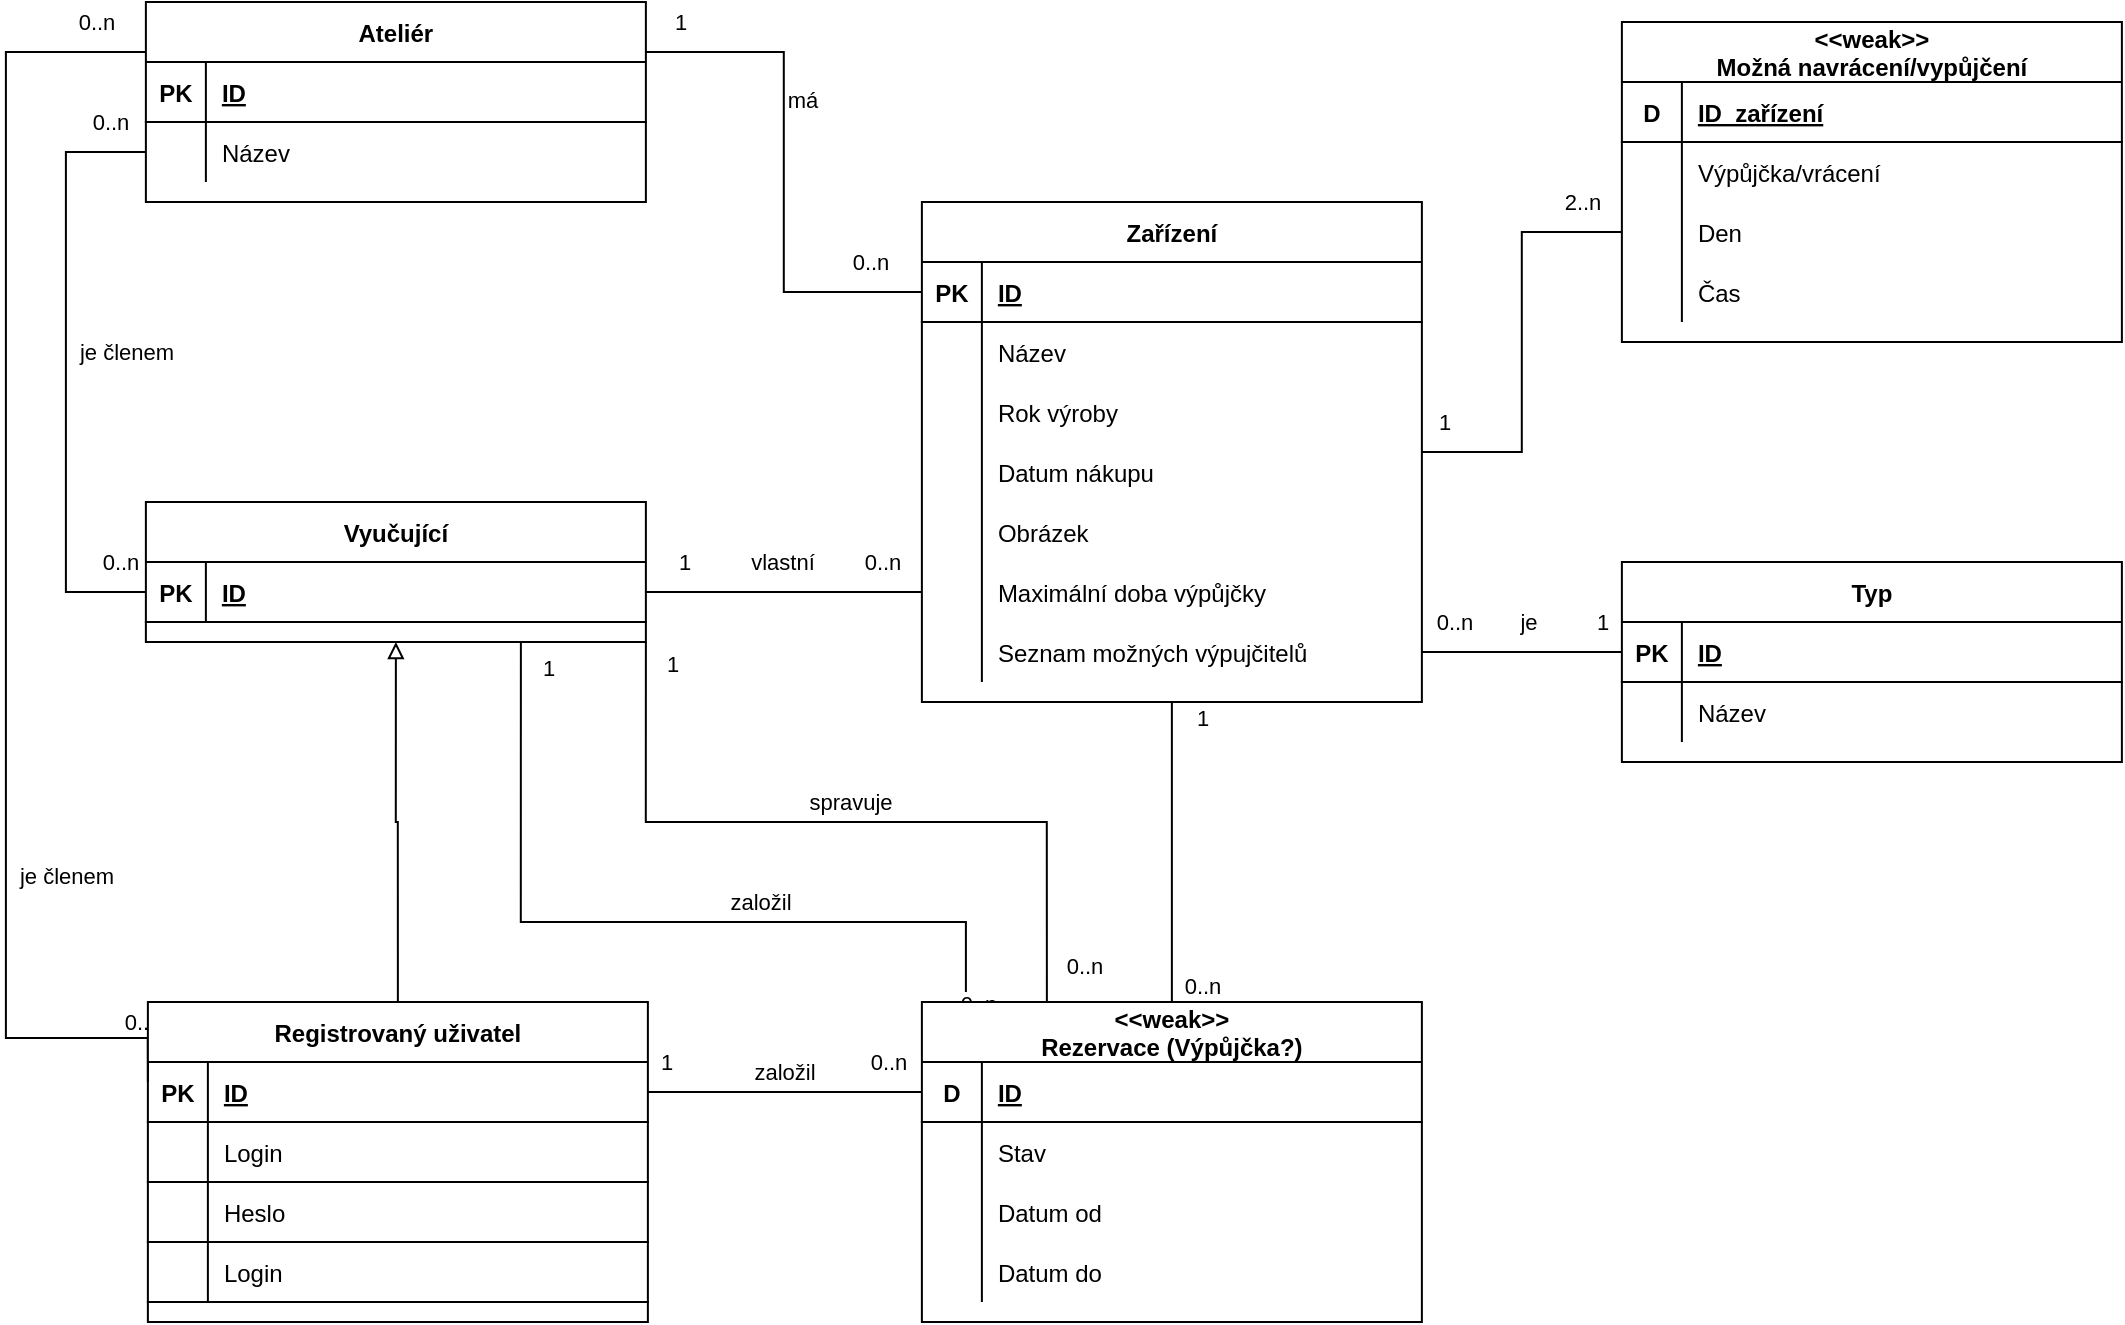 <mxfile version="20.7.4" type="device" pages="2"><diagram id="R2lEEEUBdFMjLlhIrx00" name="ER Diagram"><mxGraphModel dx="1969" dy="993" grid="1" gridSize="10" guides="1" tooltips="1" connect="1" arrows="1" fold="1" page="1" pageScale="1" pageWidth="1100" pageHeight="850" math="0" shadow="0" extFonts="Permanent Marker^https://fonts.googleapis.com/css?family=Permanent+Marker"><root><mxCell id="0"/><mxCell id="1" parent="0"/><mxCell id="R9z5pihI-R_wJn7ileky-112" style="edgeStyle=orthogonalEdgeStyle;rounded=0;orthogonalLoop=1;jettySize=auto;html=1;exitX=0.5;exitY=1;exitDx=0;exitDy=0;entryX=0.5;entryY=0;entryDx=0;entryDy=0;strokeWidth=1;endArrow=none;endFill=0;" parent="1" source="C-vyLk0tnHw3VtMMgP7b-2" target="R9z5pihI-R_wJn7ileky-101" edge="1"><mxGeometry relative="1" as="geometry"/></mxCell><mxCell id="R9z5pihI-R_wJn7ileky-117" value="0..n" style="edgeLabel;html=1;align=center;verticalAlign=middle;resizable=0;points=[];" parent="R9z5pihI-R_wJn7ileky-112" vertex="1" connectable="0"><mxGeometry x="0.84" y="1" relative="1" as="geometry"><mxPoint x="14" y="4" as="offset"/></mxGeometry></mxCell><mxCell id="R9z5pihI-R_wJn7ileky-118" value="1" style="edgeLabel;html=1;align=center;verticalAlign=middle;resizable=0;points=[];" parent="R9z5pihI-R_wJn7ileky-112" vertex="1" connectable="0"><mxGeometry x="-0.846" y="-2" relative="1" as="geometry"><mxPoint x="17" y="-4" as="offset"/></mxGeometry></mxCell><mxCell id="C-vyLk0tnHw3VtMMgP7b-2" value="Zařízení" style="shape=table;startSize=30;container=1;collapsible=1;childLayout=tableLayout;fixedRows=1;rowLines=0;fontStyle=1;align=center;resizeLast=1;" parent="1" vertex="1"><mxGeometry x="479.94" y="195" width="250" height="250" as="geometry"/></mxCell><mxCell id="C-vyLk0tnHw3VtMMgP7b-3" value="" style="shape=partialRectangle;collapsible=0;dropTarget=0;pointerEvents=0;fillColor=none;points=[[0,0.5],[1,0.5]];portConstraint=eastwest;top=0;left=0;right=0;bottom=1;" parent="C-vyLk0tnHw3VtMMgP7b-2" vertex="1"><mxGeometry y="30" width="250" height="30" as="geometry"/></mxCell><mxCell id="C-vyLk0tnHw3VtMMgP7b-4" value="PK" style="shape=partialRectangle;overflow=hidden;connectable=0;fillColor=none;top=0;left=0;bottom=0;right=0;fontStyle=1;" parent="C-vyLk0tnHw3VtMMgP7b-3" vertex="1"><mxGeometry width="30" height="30" as="geometry"><mxRectangle width="30" height="30" as="alternateBounds"/></mxGeometry></mxCell><mxCell id="C-vyLk0tnHw3VtMMgP7b-5" value="ID" style="shape=partialRectangle;overflow=hidden;connectable=0;fillColor=none;top=0;left=0;bottom=0;right=0;align=left;spacingLeft=6;fontStyle=5;" parent="C-vyLk0tnHw3VtMMgP7b-3" vertex="1"><mxGeometry x="30" width="220" height="30" as="geometry"><mxRectangle width="220" height="30" as="alternateBounds"/></mxGeometry></mxCell><mxCell id="C-vyLk0tnHw3VtMMgP7b-6" value="" style="shape=partialRectangle;collapsible=0;dropTarget=0;pointerEvents=0;fillColor=none;points=[[0,0.5],[1,0.5]];portConstraint=eastwest;top=0;left=0;right=0;bottom=0;" parent="C-vyLk0tnHw3VtMMgP7b-2" vertex="1"><mxGeometry y="60" width="250" height="30" as="geometry"/></mxCell><mxCell id="C-vyLk0tnHw3VtMMgP7b-7" value="" style="shape=partialRectangle;overflow=hidden;connectable=0;fillColor=none;top=0;left=0;bottom=0;right=0;" parent="C-vyLk0tnHw3VtMMgP7b-6" vertex="1"><mxGeometry width="30" height="30" as="geometry"><mxRectangle width="30" height="30" as="alternateBounds"/></mxGeometry></mxCell><mxCell id="C-vyLk0tnHw3VtMMgP7b-8" value="Název" style="shape=partialRectangle;overflow=hidden;connectable=0;fillColor=none;top=0;left=0;bottom=0;right=0;align=left;spacingLeft=6;" parent="C-vyLk0tnHw3VtMMgP7b-6" vertex="1"><mxGeometry x="30" width="220" height="30" as="geometry"><mxRectangle width="220" height="30" as="alternateBounds"/></mxGeometry></mxCell><mxCell id="R9z5pihI-R_wJn7ileky-7" value="" style="shape=partialRectangle;collapsible=0;dropTarget=0;pointerEvents=0;fillColor=none;points=[[0,0.5],[1,0.5]];portConstraint=eastwest;top=0;left=0;right=0;bottom=0;" parent="C-vyLk0tnHw3VtMMgP7b-2" vertex="1"><mxGeometry y="90" width="250" height="30" as="geometry"/></mxCell><mxCell id="R9z5pihI-R_wJn7ileky-8" value="" style="shape=partialRectangle;overflow=hidden;connectable=0;fillColor=none;top=0;left=0;bottom=0;right=0;" parent="R9z5pihI-R_wJn7ileky-7" vertex="1"><mxGeometry width="30" height="30" as="geometry"><mxRectangle width="30" height="30" as="alternateBounds"/></mxGeometry></mxCell><mxCell id="R9z5pihI-R_wJn7ileky-9" value="Rok výroby" style="shape=partialRectangle;overflow=hidden;connectable=0;fillColor=none;top=0;left=0;bottom=0;right=0;align=left;spacingLeft=6;" parent="R9z5pihI-R_wJn7ileky-7" vertex="1"><mxGeometry x="30" width="220" height="30" as="geometry"><mxRectangle width="220" height="30" as="alternateBounds"/></mxGeometry></mxCell><mxCell id="R9z5pihI-R_wJn7ileky-10" value="" style="shape=partialRectangle;collapsible=0;dropTarget=0;pointerEvents=0;fillColor=none;points=[[0,0.5],[1,0.5]];portConstraint=eastwest;top=0;left=0;right=0;bottom=0;" parent="C-vyLk0tnHw3VtMMgP7b-2" vertex="1"><mxGeometry y="120" width="250" height="30" as="geometry"/></mxCell><mxCell id="R9z5pihI-R_wJn7ileky-11" value="" style="shape=partialRectangle;overflow=hidden;connectable=0;fillColor=none;top=0;left=0;bottom=0;right=0;" parent="R9z5pihI-R_wJn7ileky-10" vertex="1"><mxGeometry width="30" height="30" as="geometry"><mxRectangle width="30" height="30" as="alternateBounds"/></mxGeometry></mxCell><mxCell id="R9z5pihI-R_wJn7ileky-12" value="Datum nákupu" style="shape=partialRectangle;overflow=hidden;connectable=0;fillColor=none;top=0;left=0;bottom=0;right=0;align=left;spacingLeft=6;" parent="R9z5pihI-R_wJn7ileky-10" vertex="1"><mxGeometry x="30" width="220" height="30" as="geometry"><mxRectangle width="220" height="30" as="alternateBounds"/></mxGeometry></mxCell><mxCell id="R9z5pihI-R_wJn7ileky-13" value="" style="shape=partialRectangle;collapsible=0;dropTarget=0;pointerEvents=0;fillColor=none;points=[[0,0.5],[1,0.5]];portConstraint=eastwest;top=0;left=0;right=0;bottom=0;" parent="C-vyLk0tnHw3VtMMgP7b-2" vertex="1"><mxGeometry y="150" width="250" height="30" as="geometry"/></mxCell><mxCell id="R9z5pihI-R_wJn7ileky-14" value="" style="shape=partialRectangle;overflow=hidden;connectable=0;fillColor=none;top=0;left=0;bottom=0;right=0;" parent="R9z5pihI-R_wJn7ileky-13" vertex="1"><mxGeometry width="30" height="30" as="geometry"><mxRectangle width="30" height="30" as="alternateBounds"/></mxGeometry></mxCell><mxCell id="R9z5pihI-R_wJn7ileky-15" value="Obrázek" style="shape=partialRectangle;overflow=hidden;connectable=0;fillColor=none;top=0;left=0;bottom=0;right=0;align=left;spacingLeft=6;" parent="R9z5pihI-R_wJn7ileky-13" vertex="1"><mxGeometry x="30" width="220" height="30" as="geometry"><mxRectangle width="220" height="30" as="alternateBounds"/></mxGeometry></mxCell><mxCell id="R9z5pihI-R_wJn7ileky-34" value="" style="shape=partialRectangle;collapsible=0;dropTarget=0;pointerEvents=0;fillColor=none;points=[[0,0.5],[1,0.5]];portConstraint=eastwest;top=0;left=0;right=0;bottom=0;" parent="C-vyLk0tnHw3VtMMgP7b-2" vertex="1"><mxGeometry y="180" width="250" height="30" as="geometry"/></mxCell><mxCell id="R9z5pihI-R_wJn7ileky-35" value="" style="shape=partialRectangle;overflow=hidden;connectable=0;fillColor=none;top=0;left=0;bottom=0;right=0;" parent="R9z5pihI-R_wJn7ileky-34" vertex="1"><mxGeometry width="30" height="30" as="geometry"><mxRectangle width="30" height="30" as="alternateBounds"/></mxGeometry></mxCell><mxCell id="R9z5pihI-R_wJn7ileky-36" value="Maximální doba výpůjčky" style="shape=partialRectangle;overflow=hidden;connectable=0;fillColor=none;top=0;left=0;bottom=0;right=0;align=left;spacingLeft=6;" parent="R9z5pihI-R_wJn7ileky-34" vertex="1"><mxGeometry x="30" width="220" height="30" as="geometry"><mxRectangle width="220" height="30" as="alternateBounds"/></mxGeometry></mxCell><mxCell id="HppUXb-gnlC_yxUklOdy-4" value="" style="shape=partialRectangle;collapsible=0;dropTarget=0;pointerEvents=0;fillColor=none;points=[[0,0.5],[1,0.5]];portConstraint=eastwest;top=0;left=0;right=0;bottom=0;" parent="C-vyLk0tnHw3VtMMgP7b-2" vertex="1"><mxGeometry y="210" width="250" height="30" as="geometry"/></mxCell><mxCell id="HppUXb-gnlC_yxUklOdy-5" value="" style="shape=partialRectangle;overflow=hidden;connectable=0;fillColor=none;top=0;left=0;bottom=0;right=0;" parent="HppUXb-gnlC_yxUklOdy-4" vertex="1"><mxGeometry width="30" height="30" as="geometry"><mxRectangle width="30" height="30" as="alternateBounds"/></mxGeometry></mxCell><mxCell id="HppUXb-gnlC_yxUklOdy-6" value="Seznam možných výpujčitelů" style="shape=partialRectangle;overflow=hidden;connectable=0;fillColor=none;top=0;left=0;bottom=0;right=0;align=left;spacingLeft=6;" parent="HppUXb-gnlC_yxUklOdy-4" vertex="1"><mxGeometry x="30" width="220" height="30" as="geometry"><mxRectangle width="220" height="30" as="alternateBounds"/></mxGeometry></mxCell><mxCell id="C-vyLk0tnHw3VtMMgP7b-13" value="Typ" style="shape=table;startSize=30;container=1;collapsible=1;childLayout=tableLayout;fixedRows=1;rowLines=0;fontStyle=1;align=center;resizeLast=1;" parent="1" vertex="1"><mxGeometry x="829.94" y="375" width="250" height="100" as="geometry"/></mxCell><mxCell id="C-vyLk0tnHw3VtMMgP7b-14" value="" style="shape=partialRectangle;collapsible=0;dropTarget=0;pointerEvents=0;fillColor=none;points=[[0,0.5],[1,0.5]];portConstraint=eastwest;top=0;left=0;right=0;bottom=1;" parent="C-vyLk0tnHw3VtMMgP7b-13" vertex="1"><mxGeometry y="30" width="250" height="30" as="geometry"/></mxCell><mxCell id="C-vyLk0tnHw3VtMMgP7b-15" value="PK" style="shape=partialRectangle;overflow=hidden;connectable=0;fillColor=none;top=0;left=0;bottom=0;right=0;fontStyle=1;" parent="C-vyLk0tnHw3VtMMgP7b-14" vertex="1"><mxGeometry width="30" height="30" as="geometry"><mxRectangle width="30" height="30" as="alternateBounds"/></mxGeometry></mxCell><mxCell id="C-vyLk0tnHw3VtMMgP7b-16" value="ID" style="shape=partialRectangle;overflow=hidden;connectable=0;fillColor=none;top=0;left=0;bottom=0;right=0;align=left;spacingLeft=6;fontStyle=5;" parent="C-vyLk0tnHw3VtMMgP7b-14" vertex="1"><mxGeometry x="30" width="220" height="30" as="geometry"><mxRectangle width="220" height="30" as="alternateBounds"/></mxGeometry></mxCell><mxCell id="C-vyLk0tnHw3VtMMgP7b-17" value="" style="shape=partialRectangle;collapsible=0;dropTarget=0;pointerEvents=0;fillColor=none;points=[[0,0.5],[1,0.5]];portConstraint=eastwest;top=0;left=0;right=0;bottom=0;" parent="C-vyLk0tnHw3VtMMgP7b-13" vertex="1"><mxGeometry y="60" width="250" height="30" as="geometry"/></mxCell><mxCell id="C-vyLk0tnHw3VtMMgP7b-18" value="" style="shape=partialRectangle;overflow=hidden;connectable=0;fillColor=none;top=0;left=0;bottom=0;right=0;" parent="C-vyLk0tnHw3VtMMgP7b-17" vertex="1"><mxGeometry width="30" height="30" as="geometry"><mxRectangle width="30" height="30" as="alternateBounds"/></mxGeometry></mxCell><mxCell id="C-vyLk0tnHw3VtMMgP7b-19" value="Název" style="shape=partialRectangle;overflow=hidden;connectable=0;fillColor=none;top=0;left=0;bottom=0;right=0;align=left;spacingLeft=6;" parent="C-vyLk0tnHw3VtMMgP7b-17" vertex="1"><mxGeometry x="30" width="220" height="30" as="geometry"><mxRectangle width="220" height="30" as="alternateBounds"/></mxGeometry></mxCell><mxCell id="R9z5pihI-R_wJn7ileky-62" style="edgeStyle=orthogonalEdgeStyle;rounded=0;orthogonalLoop=1;jettySize=auto;html=1;exitX=1;exitY=0.25;exitDx=0;exitDy=0;entryX=0;entryY=0.5;entryDx=0;entryDy=0;endArrow=none;endFill=0;" parent="1" source="C-vyLk0tnHw3VtMMgP7b-23" target="C-vyLk0tnHw3VtMMgP7b-3" edge="1"><mxGeometry relative="1" as="geometry"/></mxCell><mxCell id="R9z5pihI-R_wJn7ileky-63" value="má" style="edgeLabel;html=1;align=center;verticalAlign=middle;resizable=0;points=[];" parent="R9z5pihI-R_wJn7ileky-62" vertex="1" connectable="0"><mxGeometry x="-0.172" y="1" relative="1" as="geometry"><mxPoint x="8" y="-14" as="offset"/></mxGeometry></mxCell><mxCell id="R9z5pihI-R_wJn7ileky-64" value="1" style="edgeLabel;html=1;align=center;verticalAlign=middle;resizable=0;points=[];" parent="R9z5pihI-R_wJn7ileky-62" vertex="1" connectable="0"><mxGeometry x="-0.867" y="-1" relative="1" as="geometry"><mxPoint y="-16" as="offset"/></mxGeometry></mxCell><mxCell id="R9z5pihI-R_wJn7ileky-65" value="0..n" style="edgeLabel;html=1;align=center;verticalAlign=middle;resizable=0;points=[];" parent="R9z5pihI-R_wJn7ileky-62" vertex="1" connectable="0"><mxGeometry x="0.856" relative="1" as="geometry"><mxPoint x="-8" y="-15" as="offset"/></mxGeometry></mxCell><mxCell id="C-vyLk0tnHw3VtMMgP7b-23" value="Ateliér" style="shape=table;startSize=30;container=1;collapsible=1;childLayout=tableLayout;fixedRows=1;rowLines=0;fontStyle=1;align=center;resizeLast=1;" parent="1" vertex="1"><mxGeometry x="91.94" y="95" width="250" height="100" as="geometry"/></mxCell><mxCell id="C-vyLk0tnHw3VtMMgP7b-24" value="" style="shape=partialRectangle;collapsible=0;dropTarget=0;pointerEvents=0;fillColor=none;points=[[0,0.5],[1,0.5]];portConstraint=eastwest;top=0;left=0;right=0;bottom=1;" parent="C-vyLk0tnHw3VtMMgP7b-23" vertex="1"><mxGeometry y="30" width="250" height="30" as="geometry"/></mxCell><mxCell id="C-vyLk0tnHw3VtMMgP7b-25" value="PK" style="shape=partialRectangle;overflow=hidden;connectable=0;fillColor=none;top=0;left=0;bottom=0;right=0;fontStyle=1;" parent="C-vyLk0tnHw3VtMMgP7b-24" vertex="1"><mxGeometry width="30" height="30" as="geometry"><mxRectangle width="30" height="30" as="alternateBounds"/></mxGeometry></mxCell><mxCell id="C-vyLk0tnHw3VtMMgP7b-26" value="ID" style="shape=partialRectangle;overflow=hidden;connectable=0;fillColor=none;top=0;left=0;bottom=0;right=0;align=left;spacingLeft=6;fontStyle=5;" parent="C-vyLk0tnHw3VtMMgP7b-24" vertex="1"><mxGeometry x="30" width="220" height="30" as="geometry"><mxRectangle width="220" height="30" as="alternateBounds"/></mxGeometry></mxCell><mxCell id="C-vyLk0tnHw3VtMMgP7b-27" value="" style="shape=partialRectangle;collapsible=0;dropTarget=0;pointerEvents=0;fillColor=none;points=[[0,0.5],[1,0.5]];portConstraint=eastwest;top=0;left=0;right=0;bottom=0;" parent="C-vyLk0tnHw3VtMMgP7b-23" vertex="1"><mxGeometry y="60" width="250" height="30" as="geometry"/></mxCell><mxCell id="C-vyLk0tnHw3VtMMgP7b-28" value="" style="shape=partialRectangle;overflow=hidden;connectable=0;fillColor=none;top=0;left=0;bottom=0;right=0;" parent="C-vyLk0tnHw3VtMMgP7b-27" vertex="1"><mxGeometry width="30" height="30" as="geometry"><mxRectangle width="30" height="30" as="alternateBounds"/></mxGeometry></mxCell><mxCell id="C-vyLk0tnHw3VtMMgP7b-29" value="Název" style="shape=partialRectangle;overflow=hidden;connectable=0;fillColor=none;top=0;left=0;bottom=0;right=0;align=left;spacingLeft=6;" parent="C-vyLk0tnHw3VtMMgP7b-27" vertex="1"><mxGeometry x="30" width="220" height="30" as="geometry"><mxRectangle width="220" height="30" as="alternateBounds"/></mxGeometry></mxCell><mxCell id="R9z5pihI-R_wJn7ileky-119" style="edgeStyle=orthogonalEdgeStyle;rounded=0;orthogonalLoop=1;jettySize=auto;html=1;exitX=0;exitY=0.25;exitDx=0;exitDy=0;entryX=0;entryY=0.25;entryDx=0;entryDy=0;strokeWidth=1;endArrow=none;endFill=0;" parent="1" source="R9z5pihI-R_wJn7ileky-54" target="C-vyLk0tnHw3VtMMgP7b-23" edge="1"><mxGeometry relative="1" as="geometry"><Array as="points"><mxPoint x="21.94" y="613"/><mxPoint x="21.94" y="120"/></Array></mxGeometry></mxCell><mxCell id="R9z5pihI-R_wJn7ileky-128" value="&lt;div style=&quot;text-align: start;&quot;&gt;&lt;font face=&quot;monospace&quot; color=&quot;rgba(0, 0, 0, 0)&quot;&gt;&lt;span style=&quot;font-size: 0px; background-color: rgb(251, 251, 251);&quot;&gt;je&amp;nbsp;&lt;/span&gt;&lt;/font&gt;&lt;/div&gt;" style="edgeLabel;html=1;align=center;verticalAlign=middle;resizable=0;points=[];" parent="R9z5pihI-R_wJn7ileky-119" vertex="1" connectable="0"><mxGeometry x="-0.454" y="2" relative="1" as="geometry"><mxPoint as="offset"/></mxGeometry></mxCell><mxCell id="R9z5pihI-R_wJn7ileky-129" value="je členem" style="edgeLabel;html=1;align=center;verticalAlign=middle;resizable=0;points=[];" parent="R9z5pihI-R_wJn7ileky-119" vertex="1" connectable="0"><mxGeometry x="-0.469" y="-1" relative="1" as="geometry"><mxPoint x="29" as="offset"/></mxGeometry></mxCell><mxCell id="R9z5pihI-R_wJn7ileky-130" value="0..n" style="edgeLabel;html=1;align=center;verticalAlign=middle;resizable=0;points=[];" parent="R9z5pihI-R_wJn7ileky-119" vertex="1" connectable="0"><mxGeometry x="0.915" y="1" relative="1" as="geometry"><mxPoint x="3" y="-14" as="offset"/></mxGeometry></mxCell><mxCell id="R9z5pihI-R_wJn7ileky-132" value="0..n" style="edgeLabel;html=1;align=center;verticalAlign=middle;resizable=0;points=[];" parent="R9z5pihI-R_wJn7ileky-119" vertex="1" connectable="0"><mxGeometry x="-0.953" y="-2" relative="1" as="geometry"><mxPoint x="-5" y="-15" as="offset"/></mxGeometry></mxCell><mxCell id="R9z5pihI-R_wJn7ileky-54" value="Registrovaný uživatel" style="shape=table;startSize=30;container=1;collapsible=1;childLayout=tableLayout;fixedRows=1;rowLines=0;fontStyle=1;align=center;resizeLast=1;" parent="1" vertex="1"><mxGeometry x="92.94" y="595" width="250" height="160" as="geometry"/></mxCell><mxCell id="R9z5pihI-R_wJn7ileky-55" value="" style="shape=partialRectangle;collapsible=0;dropTarget=0;pointerEvents=0;fillColor=none;points=[[0,0.5],[1,0.5]];portConstraint=eastwest;top=0;left=0;right=0;bottom=1;" parent="R9z5pihI-R_wJn7ileky-54" vertex="1"><mxGeometry y="30" width="250" height="30" as="geometry"/></mxCell><mxCell id="R9z5pihI-R_wJn7ileky-56" value="PK" style="shape=partialRectangle;overflow=hidden;connectable=0;fillColor=none;top=0;left=0;bottom=0;right=0;fontStyle=1;" parent="R9z5pihI-R_wJn7ileky-55" vertex="1"><mxGeometry width="30" height="30" as="geometry"><mxRectangle width="30" height="30" as="alternateBounds"/></mxGeometry></mxCell><mxCell id="R9z5pihI-R_wJn7ileky-57" value="ID" style="shape=partialRectangle;overflow=hidden;connectable=0;fillColor=none;top=0;left=0;bottom=0;right=0;align=left;spacingLeft=6;fontStyle=5;" parent="R9z5pihI-R_wJn7ileky-55" vertex="1"><mxGeometry x="30" width="220" height="30" as="geometry"><mxRectangle width="220" height="30" as="alternateBounds"/></mxGeometry></mxCell><mxCell id="HppUXb-gnlC_yxUklOdy-24" value="" style="shape=partialRectangle;collapsible=0;dropTarget=0;pointerEvents=0;fillColor=none;points=[[0,0.5],[1,0.5]];portConstraint=eastwest;top=0;left=0;right=0;bottom=1;" parent="R9z5pihI-R_wJn7ileky-54" vertex="1"><mxGeometry y="60" width="250" height="30" as="geometry"/></mxCell><mxCell id="HppUXb-gnlC_yxUklOdy-25" value="" style="shape=partialRectangle;overflow=hidden;connectable=0;fillColor=none;top=0;left=0;bottom=0;right=0;fontStyle=1;" parent="HppUXb-gnlC_yxUklOdy-24" vertex="1"><mxGeometry width="30" height="30" as="geometry"><mxRectangle width="30" height="30" as="alternateBounds"/></mxGeometry></mxCell><mxCell id="HppUXb-gnlC_yxUklOdy-26" value="Login" style="shape=partialRectangle;overflow=hidden;connectable=0;fillColor=none;top=0;left=0;bottom=0;right=0;align=left;spacingLeft=6;fontStyle=0;" parent="HppUXb-gnlC_yxUklOdy-24" vertex="1"><mxGeometry x="30" width="220" height="30" as="geometry"><mxRectangle width="220" height="30" as="alternateBounds"/></mxGeometry></mxCell><mxCell id="HppUXb-gnlC_yxUklOdy-27" value="" style="shape=partialRectangle;collapsible=0;dropTarget=0;pointerEvents=0;fillColor=none;points=[[0,0.5],[1,0.5]];portConstraint=eastwest;top=0;left=0;right=0;bottom=1;" parent="R9z5pihI-R_wJn7ileky-54" vertex="1"><mxGeometry y="90" width="250" height="30" as="geometry"/></mxCell><mxCell id="HppUXb-gnlC_yxUklOdy-28" value="" style="shape=partialRectangle;overflow=hidden;connectable=0;fillColor=none;top=0;left=0;bottom=0;right=0;fontStyle=1;" parent="HppUXb-gnlC_yxUklOdy-27" vertex="1"><mxGeometry width="30" height="30" as="geometry"><mxRectangle width="30" height="30" as="alternateBounds"/></mxGeometry></mxCell><mxCell id="HppUXb-gnlC_yxUklOdy-29" value="Heslo" style="shape=partialRectangle;overflow=hidden;connectable=0;fillColor=none;top=0;left=0;bottom=0;right=0;align=left;spacingLeft=6;fontStyle=0;" parent="HppUXb-gnlC_yxUklOdy-27" vertex="1"><mxGeometry x="30" width="220" height="30" as="geometry"><mxRectangle width="220" height="30" as="alternateBounds"/></mxGeometry></mxCell><mxCell id="HppUXb-gnlC_yxUklOdy-30" value="" style="shape=partialRectangle;collapsible=0;dropTarget=0;pointerEvents=0;fillColor=none;points=[[0,0.5],[1,0.5]];portConstraint=eastwest;top=0;left=0;right=0;bottom=1;" parent="R9z5pihI-R_wJn7ileky-54" vertex="1"><mxGeometry y="120" width="250" height="30" as="geometry"/></mxCell><mxCell id="HppUXb-gnlC_yxUklOdy-31" value="" style="shape=partialRectangle;overflow=hidden;connectable=0;fillColor=none;top=0;left=0;bottom=0;right=0;fontStyle=1;" parent="HppUXb-gnlC_yxUklOdy-30" vertex="1"><mxGeometry width="30" height="30" as="geometry"><mxRectangle width="30" height="30" as="alternateBounds"/></mxGeometry></mxCell><mxCell id="HppUXb-gnlC_yxUklOdy-32" value="Login" style="shape=partialRectangle;overflow=hidden;connectable=0;fillColor=none;top=0;left=0;bottom=0;right=0;align=left;spacingLeft=6;fontStyle=0;" parent="HppUXb-gnlC_yxUklOdy-30" vertex="1"><mxGeometry x="30" width="220" height="30" as="geometry"><mxRectangle width="220" height="30" as="alternateBounds"/></mxGeometry></mxCell><mxCell id="R9z5pihI-R_wJn7ileky-66" style="edgeStyle=orthogonalEdgeStyle;rounded=0;orthogonalLoop=1;jettySize=auto;html=1;entryX=0;entryY=0.5;entryDx=0;entryDy=0;endArrow=none;endFill=0;exitX=1;exitY=0.5;exitDx=0;exitDy=0;" parent="1" source="HppUXb-gnlC_yxUklOdy-4" target="C-vyLk0tnHw3VtMMgP7b-14" edge="1"><mxGeometry relative="1" as="geometry"/></mxCell><mxCell id="R9z5pihI-R_wJn7ileky-67" value="je" style="edgeLabel;html=1;align=center;verticalAlign=middle;resizable=0;points=[];" parent="R9z5pihI-R_wJn7ileky-66" vertex="1" connectable="0"><mxGeometry x="0.267" y="1" relative="1" as="geometry"><mxPoint x="-11" y="-14" as="offset"/></mxGeometry></mxCell><mxCell id="R9z5pihI-R_wJn7ileky-68" value="0..n" style="edgeLabel;html=1;align=center;verticalAlign=middle;resizable=0;points=[];" parent="R9z5pihI-R_wJn7ileky-66" vertex="1" connectable="0"><mxGeometry x="-0.88" y="1" relative="1" as="geometry"><mxPoint x="10" y="-14" as="offset"/></mxGeometry></mxCell><mxCell id="R9z5pihI-R_wJn7ileky-69" value="1" style="edgeLabel;html=1;align=center;verticalAlign=middle;resizable=0;points=[];" parent="R9z5pihI-R_wJn7ileky-66" vertex="1" connectable="0"><mxGeometry x="0.672" y="1" relative="1" as="geometry"><mxPoint x="6" y="-14" as="offset"/></mxGeometry></mxCell><mxCell id="R9z5pihI-R_wJn7ileky-113" style="edgeStyle=orthogonalEdgeStyle;rounded=0;orthogonalLoop=1;jettySize=auto;html=1;exitX=1;exitY=1;exitDx=0;exitDy=0;entryX=0.25;entryY=0;entryDx=0;entryDy=0;strokeWidth=1;endArrow=none;endFill=0;" parent="1" source="R9z5pihI-R_wJn7ileky-71" target="R9z5pihI-R_wJn7ileky-101" edge="1"><mxGeometry relative="1" as="geometry"/></mxCell><mxCell id="R9z5pihI-R_wJn7ileky-114" value="spravuje" style="edgeLabel;html=1;align=center;verticalAlign=middle;resizable=0;points=[];" parent="R9z5pihI-R_wJn7ileky-113" vertex="1" connectable="0"><mxGeometry x="-0.04" y="-1" relative="1" as="geometry"><mxPoint x="9" y="-11" as="offset"/></mxGeometry></mxCell><mxCell id="R9z5pihI-R_wJn7ileky-115" value="1" style="edgeLabel;html=1;align=center;verticalAlign=middle;resizable=0;points=[];" parent="R9z5pihI-R_wJn7ileky-113" vertex="1" connectable="0"><mxGeometry x="-0.943" y="1" relative="1" as="geometry"><mxPoint x="12" as="offset"/></mxGeometry></mxCell><mxCell id="R9z5pihI-R_wJn7ileky-116" value="0..n" style="edgeLabel;html=1;align=center;verticalAlign=middle;resizable=0;points=[];" parent="R9z5pihI-R_wJn7ileky-113" vertex="1" connectable="0"><mxGeometry x="0.962" relative="1" as="geometry"><mxPoint x="18" y="-11" as="offset"/></mxGeometry></mxCell><mxCell id="R9z5pihI-R_wJn7ileky-124" style="edgeStyle=orthogonalEdgeStyle;rounded=0;orthogonalLoop=1;jettySize=auto;html=1;exitX=0.75;exitY=1;exitDx=0;exitDy=0;entryX=0;entryY=0;entryDx=0;entryDy=0;strokeWidth=1;endArrow=none;endFill=0;" parent="1" source="R9z5pihI-R_wJn7ileky-71" target="R9z5pihI-R_wJn7ileky-101" edge="1"><mxGeometry relative="1" as="geometry"><Array as="points"><mxPoint x="279.94" y="555"/><mxPoint x="501.94" y="555"/></Array></mxGeometry></mxCell><mxCell id="R9z5pihI-R_wJn7ileky-125" value="založil" style="edgeLabel;html=1;align=center;verticalAlign=middle;resizable=0;points=[];" parent="R9z5pihI-R_wJn7ileky-124" vertex="1" connectable="0"><mxGeometry x="0.221" y="1" relative="1" as="geometry"><mxPoint y="-9" as="offset"/></mxGeometry></mxCell><mxCell id="R9z5pihI-R_wJn7ileky-126" value="0..n" style="edgeLabel;html=1;align=center;verticalAlign=middle;resizable=0;points=[];" parent="R9z5pihI-R_wJn7ileky-124" vertex="1" connectable="0"><mxGeometry x="0.954" y="2" relative="1" as="geometry"><mxPoint x="18" y="-1" as="offset"/></mxGeometry></mxCell><mxCell id="R9z5pihI-R_wJn7ileky-127" value="1" style="edgeLabel;html=1;align=center;verticalAlign=middle;resizable=0;points=[];" parent="R9z5pihI-R_wJn7ileky-124" vertex="1" connectable="0"><mxGeometry x="-0.94" y="-1" relative="1" as="geometry"><mxPoint x="14" as="offset"/></mxGeometry></mxCell><mxCell id="R9z5pihI-R_wJn7ileky-71" value="Vyučující" style="shape=table;startSize=30;container=1;collapsible=1;childLayout=tableLayout;fixedRows=1;rowLines=0;fontStyle=1;align=center;resizeLast=1;" parent="1" vertex="1"><mxGeometry x="91.94" y="345" width="250" height="70" as="geometry"/></mxCell><mxCell id="R9z5pihI-R_wJn7ileky-72" value="" style="shape=partialRectangle;collapsible=0;dropTarget=0;pointerEvents=0;fillColor=none;points=[[0,0.5],[1,0.5]];portConstraint=eastwest;top=0;left=0;right=0;bottom=1;" parent="R9z5pihI-R_wJn7ileky-71" vertex="1"><mxGeometry y="30" width="250" height="30" as="geometry"/></mxCell><mxCell id="R9z5pihI-R_wJn7ileky-73" value="PK" style="shape=partialRectangle;overflow=hidden;connectable=0;fillColor=none;top=0;left=0;bottom=0;right=0;fontStyle=1;" parent="R9z5pihI-R_wJn7ileky-72" vertex="1"><mxGeometry width="30" height="30" as="geometry"><mxRectangle width="30" height="30" as="alternateBounds"/></mxGeometry></mxCell><mxCell id="R9z5pihI-R_wJn7ileky-74" value="ID" style="shape=partialRectangle;overflow=hidden;connectable=0;fillColor=none;top=0;left=0;bottom=0;right=0;align=left;spacingLeft=6;fontStyle=5;" parent="R9z5pihI-R_wJn7ileky-72" vertex="1"><mxGeometry x="30" width="220" height="30" as="geometry"><mxRectangle width="220" height="30" as="alternateBounds"/></mxGeometry></mxCell><mxCell id="R9z5pihI-R_wJn7ileky-85" style="edgeStyle=orthogonalEdgeStyle;rounded=0;orthogonalLoop=1;jettySize=auto;html=1;endArrow=block;endFill=0;strokeWidth=1;entryX=0.5;entryY=1;entryDx=0;entryDy=0;exitX=0.5;exitY=0;exitDx=0;exitDy=0;" parent="1" source="R9z5pihI-R_wJn7ileky-54" target="R9z5pihI-R_wJn7ileky-71" edge="1"><mxGeometry x="-1" y="115" relative="1" as="geometry"><mxPoint x="226.94" y="655" as="sourcePoint"/><mxPoint x="226.94" y="605" as="targetPoint"/><mxPoint x="105" y="115" as="offset"/></mxGeometry></mxCell><mxCell id="R9z5pihI-R_wJn7ileky-86" style="edgeStyle=orthogonalEdgeStyle;rounded=0;orthogonalLoop=1;jettySize=auto;html=1;exitX=1;exitY=0.5;exitDx=0;exitDy=0;entryX=0;entryY=0.5;entryDx=0;entryDy=0;strokeWidth=1;endArrow=none;endFill=0;" parent="1" source="R9z5pihI-R_wJn7ileky-72" target="R9z5pihI-R_wJn7ileky-34" edge="1"><mxGeometry relative="1" as="geometry"/></mxCell><mxCell id="R9z5pihI-R_wJn7ileky-87" value="vlastní" style="edgeLabel;html=1;align=center;verticalAlign=middle;resizable=0;points=[];" parent="R9z5pihI-R_wJn7ileky-86" vertex="1" connectable="0"><mxGeometry x="0.131" relative="1" as="geometry"><mxPoint x="-10" y="-15" as="offset"/></mxGeometry></mxCell><mxCell id="R9z5pihI-R_wJn7ileky-88" value="0..n" style="edgeLabel;html=1;align=center;verticalAlign=middle;resizable=0;points=[];" parent="R9z5pihI-R_wJn7ileky-86" vertex="1" connectable="0"><mxGeometry x="0.835" relative="1" as="geometry"><mxPoint x="-9" y="-15" as="offset"/></mxGeometry></mxCell><mxCell id="R9z5pihI-R_wJn7ileky-89" value="1" style="edgeLabel;html=1;align=center;verticalAlign=middle;resizable=0;points=[];" parent="R9z5pihI-R_wJn7ileky-86" vertex="1" connectable="0"><mxGeometry x="-0.883" y="2" relative="1" as="geometry"><mxPoint x="11" y="-13" as="offset"/></mxGeometry></mxCell><mxCell id="R9z5pihI-R_wJn7ileky-101" value="&lt;&lt;weak&gt;&gt;&#10;Rezervace (Výpůjčka?)" style="shape=table;startSize=30;container=1;collapsible=1;childLayout=tableLayout;fixedRows=1;rowLines=0;fontStyle=1;align=center;resizeLast=1;" parent="1" vertex="1"><mxGeometry x="479.94" y="595" width="250" height="160" as="geometry"/></mxCell><mxCell id="R9z5pihI-R_wJn7ileky-102" value="" style="shape=partialRectangle;collapsible=0;dropTarget=0;pointerEvents=0;fillColor=none;points=[[0,0.5],[1,0.5]];portConstraint=eastwest;top=0;left=0;right=0;bottom=1;" parent="R9z5pihI-R_wJn7ileky-101" vertex="1"><mxGeometry y="30" width="250" height="30" as="geometry"/></mxCell><mxCell id="R9z5pihI-R_wJn7ileky-103" value="D" style="shape=partialRectangle;overflow=hidden;connectable=0;fillColor=none;top=0;left=0;bottom=0;right=0;fontStyle=1;" parent="R9z5pihI-R_wJn7ileky-102" vertex="1"><mxGeometry width="30" height="30" as="geometry"><mxRectangle width="30" height="30" as="alternateBounds"/></mxGeometry></mxCell><mxCell id="R9z5pihI-R_wJn7ileky-104" value="ID" style="shape=partialRectangle;overflow=hidden;connectable=0;fillColor=none;top=0;left=0;bottom=0;right=0;align=left;spacingLeft=6;fontStyle=5;" parent="R9z5pihI-R_wJn7ileky-102" vertex="1"><mxGeometry x="30" width="220" height="30" as="geometry"><mxRectangle width="220" height="30" as="alternateBounds"/></mxGeometry></mxCell><mxCell id="R9z5pihI-R_wJn7ileky-105" value="" style="shape=partialRectangle;collapsible=0;dropTarget=0;pointerEvents=0;fillColor=none;points=[[0,0.5],[1,0.5]];portConstraint=eastwest;top=0;left=0;right=0;bottom=0;" parent="R9z5pihI-R_wJn7ileky-101" vertex="1"><mxGeometry y="60" width="250" height="30" as="geometry"/></mxCell><mxCell id="R9z5pihI-R_wJn7ileky-106" value="" style="shape=partialRectangle;overflow=hidden;connectable=0;fillColor=none;top=0;left=0;bottom=0;right=0;" parent="R9z5pihI-R_wJn7ileky-105" vertex="1"><mxGeometry width="30" height="30" as="geometry"><mxRectangle width="30" height="30" as="alternateBounds"/></mxGeometry></mxCell><mxCell id="R9z5pihI-R_wJn7ileky-107" value="Stav" style="shape=partialRectangle;overflow=hidden;connectable=0;fillColor=none;top=0;left=0;bottom=0;right=0;align=left;spacingLeft=6;" parent="R9z5pihI-R_wJn7ileky-105" vertex="1"><mxGeometry x="30" width="220" height="30" as="geometry"><mxRectangle width="220" height="30" as="alternateBounds"/></mxGeometry></mxCell><mxCell id="R9z5pihI-R_wJn7ileky-133" value="" style="shape=partialRectangle;collapsible=0;dropTarget=0;pointerEvents=0;fillColor=none;points=[[0,0.5],[1,0.5]];portConstraint=eastwest;top=0;left=0;right=0;bottom=0;" parent="R9z5pihI-R_wJn7ileky-101" vertex="1"><mxGeometry y="90" width="250" height="30" as="geometry"/></mxCell><mxCell id="R9z5pihI-R_wJn7ileky-134" value="" style="shape=partialRectangle;overflow=hidden;connectable=0;fillColor=none;top=0;left=0;bottom=0;right=0;" parent="R9z5pihI-R_wJn7ileky-133" vertex="1"><mxGeometry width="30" height="30" as="geometry"><mxRectangle width="30" height="30" as="alternateBounds"/></mxGeometry></mxCell><mxCell id="R9z5pihI-R_wJn7ileky-135" value="Datum od" style="shape=partialRectangle;overflow=hidden;connectable=0;fillColor=none;top=0;left=0;bottom=0;right=0;align=left;spacingLeft=6;" parent="R9z5pihI-R_wJn7ileky-133" vertex="1"><mxGeometry x="30" width="220" height="30" as="geometry"><mxRectangle width="220" height="30" as="alternateBounds"/></mxGeometry></mxCell><mxCell id="R9z5pihI-R_wJn7ileky-136" value="" style="shape=partialRectangle;collapsible=0;dropTarget=0;pointerEvents=0;fillColor=none;points=[[0,0.5],[1,0.5]];portConstraint=eastwest;top=0;left=0;right=0;bottom=0;" parent="R9z5pihI-R_wJn7ileky-101" vertex="1"><mxGeometry y="120" width="250" height="30" as="geometry"/></mxCell><mxCell id="R9z5pihI-R_wJn7ileky-137" value="" style="shape=partialRectangle;overflow=hidden;connectable=0;fillColor=none;top=0;left=0;bottom=0;right=0;" parent="R9z5pihI-R_wJn7ileky-136" vertex="1"><mxGeometry width="30" height="30" as="geometry"><mxRectangle width="30" height="30" as="alternateBounds"/></mxGeometry></mxCell><mxCell id="R9z5pihI-R_wJn7ileky-138" value="Datum do" style="shape=partialRectangle;overflow=hidden;connectable=0;fillColor=none;top=0;left=0;bottom=0;right=0;align=left;spacingLeft=6;" parent="R9z5pihI-R_wJn7ileky-136" vertex="1"><mxGeometry x="30" width="220" height="30" as="geometry"><mxRectangle width="220" height="30" as="alternateBounds"/></mxGeometry></mxCell><mxCell id="R9z5pihI-R_wJn7ileky-108" style="edgeStyle=orthogonalEdgeStyle;rounded=0;orthogonalLoop=1;jettySize=auto;html=1;exitX=1;exitY=0.5;exitDx=0;exitDy=0;entryX=0;entryY=0.5;entryDx=0;entryDy=0;strokeWidth=1;endArrow=none;endFill=0;" parent="1" source="R9z5pihI-R_wJn7ileky-55" target="R9z5pihI-R_wJn7ileky-102" edge="1"><mxGeometry relative="1" as="geometry"/></mxCell><mxCell id="R9z5pihI-R_wJn7ileky-109" value="založil" style="edgeLabel;html=1;align=center;verticalAlign=middle;resizable=0;points=[];" parent="R9z5pihI-R_wJn7ileky-108" vertex="1" connectable="0"><mxGeometry x="0.045" y="-1" relative="1" as="geometry"><mxPoint x="-4" y="-11" as="offset"/></mxGeometry></mxCell><mxCell id="R9z5pihI-R_wJn7ileky-110" value="1" style="edgeLabel;html=1;align=center;verticalAlign=middle;resizable=0;points=[];" parent="R9z5pihI-R_wJn7ileky-108" vertex="1" connectable="0"><mxGeometry x="-0.931" y="2" relative="1" as="geometry"><mxPoint x="4" y="-13" as="offset"/></mxGeometry></mxCell><mxCell id="R9z5pihI-R_wJn7ileky-111" value="0..n" style="edgeLabel;html=1;align=center;verticalAlign=middle;resizable=0;points=[];" parent="R9z5pihI-R_wJn7ileky-108" vertex="1" connectable="0"><mxGeometry x="0.865" relative="1" as="geometry"><mxPoint x="-8" y="-15" as="offset"/></mxGeometry></mxCell><mxCell id="R9z5pihI-R_wJn7ileky-120" style="edgeStyle=orthogonalEdgeStyle;rounded=0;orthogonalLoop=1;jettySize=auto;html=1;exitX=0;exitY=0.5;exitDx=0;exitDy=0;entryX=0;entryY=0.5;entryDx=0;entryDy=0;strokeWidth=1;endArrow=none;endFill=0;" parent="1" source="R9z5pihI-R_wJn7ileky-72" target="C-vyLk0tnHw3VtMMgP7b-27" edge="1"><mxGeometry relative="1" as="geometry"><Array as="points"><mxPoint x="51.94" y="390"/><mxPoint x="51.94" y="170"/></Array></mxGeometry></mxCell><mxCell id="R9z5pihI-R_wJn7ileky-121" value="je členem" style="edgeLabel;html=1;align=center;verticalAlign=middle;resizable=0;points=[];" parent="R9z5pihI-R_wJn7ileky-120" vertex="1" connectable="0"><mxGeometry x="-0.155" y="-1" relative="1" as="geometry"><mxPoint x="29" y="-34" as="offset"/></mxGeometry></mxCell><mxCell id="R9z5pihI-R_wJn7ileky-122" value="0..n" style="edgeLabel;html=1;align=center;verticalAlign=middle;resizable=0;points=[];" parent="R9z5pihI-R_wJn7ileky-120" vertex="1" connectable="0"><mxGeometry x="0.88" y="1" relative="1" as="geometry"><mxPoint y="-14" as="offset"/></mxGeometry></mxCell><mxCell id="R9z5pihI-R_wJn7ileky-131" value="0..n" style="edgeLabel;html=1;align=center;verticalAlign=middle;resizable=0;points=[];" parent="R9z5pihI-R_wJn7ileky-120" vertex="1" connectable="0"><mxGeometry x="-0.867" y="-1" relative="1" as="geometry"><mxPoint x="7" y="-14" as="offset"/></mxGeometry></mxCell><mxCell id="HppUXb-gnlC_yxUklOdy-7" value="&lt;&lt;weak&gt;&gt;&#10;Možná navrácení/vypůjčení" style="shape=table;startSize=30;container=1;collapsible=1;childLayout=tableLayout;fixedRows=1;rowLines=0;fontStyle=1;align=center;resizeLast=1;" parent="1" vertex="1"><mxGeometry x="829.94" y="105" width="250" height="160.0" as="geometry"/></mxCell><mxCell id="HppUXb-gnlC_yxUklOdy-8" value="" style="shape=partialRectangle;collapsible=0;dropTarget=0;pointerEvents=0;fillColor=none;points=[[0,0.5],[1,0.5]];portConstraint=eastwest;top=0;left=0;right=0;bottom=1;" parent="HppUXb-gnlC_yxUklOdy-7" vertex="1"><mxGeometry y="30" width="250" height="30" as="geometry"/></mxCell><mxCell id="HppUXb-gnlC_yxUklOdy-9" value="D" style="shape=partialRectangle;overflow=hidden;connectable=0;fillColor=none;top=0;left=0;bottom=0;right=0;fontStyle=1;" parent="HppUXb-gnlC_yxUklOdy-8" vertex="1"><mxGeometry width="30" height="30" as="geometry"><mxRectangle width="30" height="30" as="alternateBounds"/></mxGeometry></mxCell><mxCell id="HppUXb-gnlC_yxUklOdy-10" value="ID_zařízení" style="shape=partialRectangle;overflow=hidden;connectable=0;fillColor=none;top=0;left=0;bottom=0;right=0;align=left;spacingLeft=6;fontStyle=5;" parent="HppUXb-gnlC_yxUklOdy-8" vertex="1"><mxGeometry x="30" width="220" height="30" as="geometry"><mxRectangle width="220" height="30" as="alternateBounds"/></mxGeometry></mxCell><mxCell id="HppUXb-gnlC_yxUklOdy-11" value="" style="shape=partialRectangle;collapsible=0;dropTarget=0;pointerEvents=0;fillColor=none;points=[[0,0.5],[1,0.5]];portConstraint=eastwest;top=0;left=0;right=0;bottom=0;" parent="HppUXb-gnlC_yxUklOdy-7" vertex="1"><mxGeometry y="60" width="250" height="30" as="geometry"/></mxCell><mxCell id="HppUXb-gnlC_yxUklOdy-12" value="" style="shape=partialRectangle;overflow=hidden;connectable=0;fillColor=none;top=0;left=0;bottom=0;right=0;" parent="HppUXb-gnlC_yxUklOdy-11" vertex="1"><mxGeometry width="30" height="30" as="geometry"><mxRectangle width="30" height="30" as="alternateBounds"/></mxGeometry></mxCell><mxCell id="HppUXb-gnlC_yxUklOdy-13" value="Výpůjčka/vrácení" style="shape=partialRectangle;overflow=hidden;connectable=0;fillColor=none;top=0;left=0;bottom=0;right=0;align=left;spacingLeft=6;" parent="HppUXb-gnlC_yxUklOdy-11" vertex="1"><mxGeometry x="30" width="220" height="30" as="geometry"><mxRectangle width="220" height="30" as="alternateBounds"/></mxGeometry></mxCell><mxCell id="HppUXb-gnlC_yxUklOdy-14" value="" style="shape=partialRectangle;collapsible=0;dropTarget=0;pointerEvents=0;fillColor=none;points=[[0,0.5],[1,0.5]];portConstraint=eastwest;top=0;left=0;right=0;bottom=0;" parent="HppUXb-gnlC_yxUklOdy-7" vertex="1"><mxGeometry y="90" width="250" height="30" as="geometry"/></mxCell><mxCell id="HppUXb-gnlC_yxUklOdy-15" value="" style="shape=partialRectangle;overflow=hidden;connectable=0;fillColor=none;top=0;left=0;bottom=0;right=0;" parent="HppUXb-gnlC_yxUklOdy-14" vertex="1"><mxGeometry width="30" height="30" as="geometry"><mxRectangle width="30" height="30" as="alternateBounds"/></mxGeometry></mxCell><mxCell id="HppUXb-gnlC_yxUklOdy-16" value="Den" style="shape=partialRectangle;overflow=hidden;connectable=0;fillColor=none;top=0;left=0;bottom=0;right=0;align=left;spacingLeft=6;" parent="HppUXb-gnlC_yxUklOdy-14" vertex="1"><mxGeometry x="30" width="220" height="30" as="geometry"><mxRectangle width="220" height="30" as="alternateBounds"/></mxGeometry></mxCell><mxCell id="HppUXb-gnlC_yxUklOdy-17" value="" style="shape=partialRectangle;collapsible=0;dropTarget=0;pointerEvents=0;fillColor=none;points=[[0,0.5],[1,0.5]];portConstraint=eastwest;top=0;left=0;right=0;bottom=0;" parent="HppUXb-gnlC_yxUklOdy-7" vertex="1"><mxGeometry y="120" width="250" height="30" as="geometry"/></mxCell><mxCell id="HppUXb-gnlC_yxUklOdy-18" value="" style="shape=partialRectangle;overflow=hidden;connectable=0;fillColor=none;top=0;left=0;bottom=0;right=0;" parent="HppUXb-gnlC_yxUklOdy-17" vertex="1"><mxGeometry width="30" height="30" as="geometry"><mxRectangle width="30" height="30" as="alternateBounds"/></mxGeometry></mxCell><mxCell id="HppUXb-gnlC_yxUklOdy-19" value="Čas" style="shape=partialRectangle;overflow=hidden;connectable=0;fillColor=none;top=0;left=0;bottom=0;right=0;align=left;spacingLeft=6;" parent="HppUXb-gnlC_yxUklOdy-17" vertex="1"><mxGeometry x="30" width="220" height="30" as="geometry"><mxRectangle width="220" height="30" as="alternateBounds"/></mxGeometry></mxCell><mxCell id="HppUXb-gnlC_yxUklOdy-20" style="edgeStyle=orthogonalEdgeStyle;rounded=0;orthogonalLoop=1;jettySize=auto;html=1;exitX=0;exitY=0.5;exitDx=0;exitDy=0;endArrow=none;endFill=0;" parent="1" source="HppUXb-gnlC_yxUklOdy-14" target="C-vyLk0tnHw3VtMMgP7b-2" edge="1"><mxGeometry relative="1" as="geometry"/></mxCell><mxCell id="HppUXb-gnlC_yxUklOdy-21" value="2..n" style="edgeLabel;html=1;align=center;verticalAlign=middle;resizable=0;points=[];" parent="HppUXb-gnlC_yxUklOdy-20" vertex="1" connectable="0"><mxGeometry x="0.838" y="-1" relative="1" as="geometry"><mxPoint x="63" y="-124" as="offset"/></mxGeometry></mxCell><mxCell id="HppUXb-gnlC_yxUklOdy-22" value="1" style="edgeLabel;html=1;align=center;verticalAlign=middle;resizable=0;points=[];" parent="HppUXb-gnlC_yxUklOdy-20" vertex="1" connectable="0"><mxGeometry x="-0.823" y="-2" relative="1" as="geometry"><mxPoint x="-71" y="97" as="offset"/></mxGeometry></mxCell></root></mxGraphModel></diagram><diagram id="MTIXPUK5GqpqnewllO0a" name="Use Case"><mxGraphModel dx="1674" dy="844" grid="1" gridSize="10" guides="1" tooltips="1" connect="1" arrows="1" fold="1" page="1" pageScale="1" pageWidth="1169" pageHeight="827" math="0" shadow="0"><root><mxCell id="0"/><mxCell id="1" parent="0"/><mxCell id="7MQzCqDZM0mdsu23thAd-1" style="edgeStyle=orthogonalEdgeStyle;rounded=0;orthogonalLoop=1;jettySize=auto;html=1;exitX=0.5;exitY=0.5;exitDx=0;exitDy=0;exitPerimeter=0;entryX=1;entryY=0.5;entryDx=0;entryDy=0;endArrow=classic;endFill=1;" edge="1" parent="1" source="7MQzCqDZM0mdsu23thAd-4" target="7MQzCqDZM0mdsu23thAd-22"><mxGeometry relative="1" as="geometry"/></mxCell><mxCell id="7MQzCqDZM0mdsu23thAd-2" style="edgeStyle=orthogonalEdgeStyle;rounded=0;orthogonalLoop=1;jettySize=auto;html=1;exitX=0.5;exitY=0.5;exitDx=0;exitDy=0;exitPerimeter=0;entryX=1;entryY=0.5;entryDx=0;entryDy=0;endArrow=classic;endFill=1;" edge="1" parent="1" source="7MQzCqDZM0mdsu23thAd-4" target="7MQzCqDZM0mdsu23thAd-24"><mxGeometry relative="1" as="geometry"/></mxCell><mxCell id="7MQzCqDZM0mdsu23thAd-3" style="edgeStyle=orthogonalEdgeStyle;rounded=0;orthogonalLoop=1;jettySize=auto;html=1;exitX=0.5;exitY=0.5;exitDx=0;exitDy=0;exitPerimeter=0;entryX=1;entryY=0.5;entryDx=0;entryDy=0;endArrow=classic;endFill=1;" edge="1" parent="1" source="7MQzCqDZM0mdsu23thAd-4" target="7MQzCqDZM0mdsu23thAd-25"><mxGeometry relative="1" as="geometry"/></mxCell><mxCell id="7MQzCqDZM0mdsu23thAd-4" value="Administrátor" style="shape=umlActor;verticalLabelPosition=bottom;verticalAlign=top;html=1;" vertex="1" parent="1"><mxGeometry x="564" y="101" width="30" height="60" as="geometry"/></mxCell><mxCell id="7MQzCqDZM0mdsu23thAd-5" style="edgeStyle=orthogonalEdgeStyle;rounded=0;orthogonalLoop=1;jettySize=auto;html=1;exitX=0.5;exitY=0.5;exitDx=0;exitDy=0;exitPerimeter=0;endArrow=classic;endFill=1;entryX=0;entryY=0.5;entryDx=0;entryDy=0;" edge="1" parent="1" source="7MQzCqDZM0mdsu23thAd-8" target="7MQzCqDZM0mdsu23thAd-29"><mxGeometry relative="1" as="geometry"><mxPoint x="714" y="275.667" as="targetPoint"/></mxGeometry></mxCell><mxCell id="7MQzCqDZM0mdsu23thAd-6" style="edgeStyle=orthogonalEdgeStyle;rounded=0;orthogonalLoop=1;jettySize=auto;html=1;exitX=0.5;exitY=0.5;exitDx=0;exitDy=0;exitPerimeter=0;entryX=0;entryY=0.5;entryDx=0;entryDy=0;endArrow=classic;endFill=1;" edge="1" parent="1" source="7MQzCqDZM0mdsu23thAd-8" target="7MQzCqDZM0mdsu23thAd-30"><mxGeometry relative="1" as="geometry"/></mxCell><mxCell id="7MQzCqDZM0mdsu23thAd-7" style="edgeStyle=orthogonalEdgeStyle;rounded=0;orthogonalLoop=1;jettySize=auto;html=1;exitX=0.5;exitY=0.5;exitDx=0;exitDy=0;exitPerimeter=0;entryX=0;entryY=0.5;entryDx=0;entryDy=0;endArrow=classic;endFill=1;" edge="1" parent="1" source="7MQzCqDZM0mdsu23thAd-8" target="7MQzCqDZM0mdsu23thAd-31"><mxGeometry relative="1" as="geometry"/></mxCell><mxCell id="7MQzCqDZM0mdsu23thAd-8" value="Správce ateliéru" style="shape=umlActor;verticalLabelPosition=bottom;verticalAlign=top;html=1;" vertex="1" parent="1"><mxGeometry x="564" y="246" width="30" height="60" as="geometry"/></mxCell><mxCell id="7MQzCqDZM0mdsu23thAd-9" style="edgeStyle=orthogonalEdgeStyle;rounded=0;orthogonalLoop=1;jettySize=auto;html=1;exitX=0.5;exitY=0.5;exitDx=0;exitDy=0;exitPerimeter=0;endArrow=classic;endFill=1;entryX=1;entryY=0.5;entryDx=0;entryDy=0;" edge="1" parent="1" source="7MQzCqDZM0mdsu23thAd-12" target="7MQzCqDZM0mdsu23thAd-32"><mxGeometry relative="1" as="geometry"/></mxCell><mxCell id="7MQzCqDZM0mdsu23thAd-10" style="edgeStyle=orthogonalEdgeStyle;rounded=0;orthogonalLoop=1;jettySize=auto;html=1;exitX=0.5;exitY=0.5;exitDx=0;exitDy=0;exitPerimeter=0;entryX=1;entryY=0.5;entryDx=0;entryDy=0;endArrow=classic;endFill=1;" edge="1" parent="1" source="7MQzCqDZM0mdsu23thAd-12" target="7MQzCqDZM0mdsu23thAd-33"><mxGeometry relative="1" as="geometry"/></mxCell><mxCell id="7MQzCqDZM0mdsu23thAd-11" style="edgeStyle=orthogonalEdgeStyle;rounded=0;orthogonalLoop=1;jettySize=auto;html=1;exitX=0.5;exitY=0.5;exitDx=0;exitDy=0;exitPerimeter=0;entryX=1;entryY=0.5;entryDx=0;entryDy=0;endArrow=classic;endFill=1;" edge="1" parent="1" source="7MQzCqDZM0mdsu23thAd-12" target="7MQzCqDZM0mdsu23thAd-34"><mxGeometry relative="1" as="geometry"/></mxCell><mxCell id="7MQzCqDZM0mdsu23thAd-12" value="Vyučující" style="shape=umlActor;verticalLabelPosition=bottom;verticalAlign=top;html=1;" vertex="1" parent="1"><mxGeometry x="444" y="451" width="30" height="60" as="geometry"/></mxCell><mxCell id="7MQzCqDZM0mdsu23thAd-13" style="edgeStyle=orthogonalEdgeStyle;rounded=0;orthogonalLoop=1;jettySize=auto;html=1;exitX=0.5;exitY=0.5;exitDx=0;exitDy=0;exitPerimeter=0;endArrow=classic;endFill=1;entryX=0;entryY=0.5;entryDx=0;entryDy=0;" edge="1" parent="1" source="7MQzCqDZM0mdsu23thAd-18" target="7MQzCqDZM0mdsu23thAd-35"><mxGeometry relative="1" as="geometry"/></mxCell><mxCell id="7MQzCqDZM0mdsu23thAd-14" style="edgeStyle=orthogonalEdgeStyle;rounded=0;orthogonalLoop=1;jettySize=auto;html=1;exitX=0.5;exitY=0.5;exitDx=0;exitDy=0;exitPerimeter=0;entryX=0;entryY=0.5;entryDx=0;entryDy=0;endArrow=classic;endFill=1;" edge="1" parent="1" source="7MQzCqDZM0mdsu23thAd-18" target="7MQzCqDZM0mdsu23thAd-36"><mxGeometry relative="1" as="geometry"/></mxCell><mxCell id="7MQzCqDZM0mdsu23thAd-15" style="edgeStyle=orthogonalEdgeStyle;rounded=0;orthogonalLoop=1;jettySize=auto;html=1;exitX=0.5;exitY=0.5;exitDx=0;exitDy=0;exitPerimeter=0;entryX=0;entryY=0.5;entryDx=0;entryDy=0;endArrow=classic;endFill=1;" edge="1" parent="1" source="7MQzCqDZM0mdsu23thAd-18" target="7MQzCqDZM0mdsu23thAd-37"><mxGeometry relative="1" as="geometry"/></mxCell><mxCell id="7MQzCqDZM0mdsu23thAd-16" style="edgeStyle=orthogonalEdgeStyle;rounded=0;orthogonalLoop=1;jettySize=auto;html=1;exitX=0.5;exitY=0.5;exitDx=0;exitDy=0;exitPerimeter=0;entryX=0;entryY=0.5;entryDx=0;entryDy=0;endArrow=classic;endFill=1;" edge="1" parent="1" source="7MQzCqDZM0mdsu23thAd-18" target="7MQzCqDZM0mdsu23thAd-38"><mxGeometry relative="1" as="geometry"/></mxCell><mxCell id="7MQzCqDZM0mdsu23thAd-17" style="edgeStyle=orthogonalEdgeStyle;rounded=0;orthogonalLoop=1;jettySize=auto;html=1;exitX=0.5;exitY=0.5;exitDx=0;exitDy=0;exitPerimeter=0;entryX=0;entryY=0.5;entryDx=0;entryDy=0;endArrow=classic;endFill=1;" edge="1" parent="1" source="7MQzCqDZM0mdsu23thAd-18" target="7MQzCqDZM0mdsu23thAd-39"><mxGeometry relative="1" as="geometry"/></mxCell><mxCell id="7MQzCqDZM0mdsu23thAd-18" value="Registrovaný uživatel" style="shape=umlActor;verticalLabelPosition=bottom;verticalAlign=top;html=1;" vertex="1" parent="1"><mxGeometry x="564" y="586" width="30" height="60" as="geometry"/></mxCell><mxCell id="7MQzCqDZM0mdsu23thAd-19" style="edgeStyle=orthogonalEdgeStyle;rounded=0;orthogonalLoop=1;jettySize=auto;html=1;exitX=0.5;exitY=0.5;exitDx=0;exitDy=0;exitPerimeter=0;entryX=1;entryY=0.5;entryDx=0;entryDy=0;endArrow=classic;endFill=1;" edge="1" parent="1" source="7MQzCqDZM0mdsu23thAd-20" target="7MQzCqDZM0mdsu23thAd-23"><mxGeometry relative="1" as="geometry"/></mxCell><mxCell id="7MQzCqDZM0mdsu23thAd-20" value="Neregistrovaný uživatel" style="shape=umlActor;verticalLabelPosition=bottom;verticalAlign=top;html=1;" vertex="1" parent="1"><mxGeometry x="564" y="734" width="30" height="60" as="geometry"/></mxCell><mxCell id="7MQzCqDZM0mdsu23thAd-21" value="" style="endArrow=block;html=1;rounded=0;endFill=0;" edge="1" parent="1" source="7MQzCqDZM0mdsu23thAd-20" target="7MQzCqDZM0mdsu23thAd-18"><mxGeometry width="50" height="50" relative="1" as="geometry"><mxPoint x="644" y="821" as="sourcePoint"/><mxPoint x="694" y="771" as="targetPoint"/></mxGeometry></mxCell><mxCell id="7MQzCqDZM0mdsu23thAd-22" value="Správa uživatelů" style="ellipse;whiteSpace=wrap;html=1;" vertex="1" parent="1"><mxGeometry x="274" y="16" width="140" height="70" as="geometry"/></mxCell><mxCell id="7MQzCqDZM0mdsu23thAd-23" value="Zaregistrovat se" style="ellipse;whiteSpace=wrap;html=1;" vertex="1" parent="1"><mxGeometry x="314" y="729" width="140" height="70" as="geometry"/></mxCell><mxCell id="7MQzCqDZM0mdsu23thAd-24" value="Správa ateliérů" style="ellipse;whiteSpace=wrap;html=1;" vertex="1" parent="1"><mxGeometry x="274" y="96" width="140" height="70" as="geometry"/></mxCell><mxCell id="7MQzCqDZM0mdsu23thAd-25" value="Povýšení reg. už. na správce ateliéru" style="ellipse;whiteSpace=wrap;html=1;" vertex="1" parent="1"><mxGeometry x="274" y="176" width="140" height="70" as="geometry"/></mxCell><mxCell id="7MQzCqDZM0mdsu23thAd-26" style="edgeStyle=orthogonalEdgeStyle;rounded=0;orthogonalLoop=1;jettySize=auto;html=1;endArrow=block;endFill=0;" edge="1" parent="1" source="7MQzCqDZM0mdsu23thAd-8" target="7MQzCqDZM0mdsu23thAd-4"><mxGeometry relative="1" as="geometry"><mxPoint x="589" y="216" as="sourcePoint"/><mxPoint x="724" y="216" as="targetPoint"/></mxGeometry></mxCell><mxCell id="7MQzCqDZM0mdsu23thAd-27" style="edgeStyle=orthogonalEdgeStyle;rounded=0;orthogonalLoop=1;jettySize=auto;html=1;endArrow=block;endFill=0;" edge="1" parent="1" source="7MQzCqDZM0mdsu23thAd-18" target="7MQzCqDZM0mdsu23thAd-8"><mxGeometry relative="1" as="geometry"><mxPoint x="589" y="186" as="sourcePoint"/><mxPoint x="589" y="81" as="targetPoint"/></mxGeometry></mxCell><mxCell id="7MQzCqDZM0mdsu23thAd-28" style="edgeStyle=orthogonalEdgeStyle;rounded=0;orthogonalLoop=1;jettySize=auto;html=1;endArrow=block;endFill=0;exitX=0.5;exitY=0.5;exitDx=0;exitDy=0;exitPerimeter=0;" edge="1" parent="1" source="7MQzCqDZM0mdsu23thAd-18" target="7MQzCqDZM0mdsu23thAd-12"><mxGeometry relative="1" as="geometry"><mxPoint x="589" y="420" as="sourcePoint"/><mxPoint x="589" y="246.0" as="targetPoint"/></mxGeometry></mxCell><mxCell id="7MQzCqDZM0mdsu23thAd-29" value="Správa &lt;b&gt;typů &lt;/b&gt;zařízení" style="ellipse;whiteSpace=wrap;html=1;" vertex="1" parent="1"><mxGeometry x="794" y="156" width="140" height="70" as="geometry"/></mxCell><mxCell id="7MQzCqDZM0mdsu23thAd-30" value="Povýšení reg. už. &lt;b&gt;ateliéru&lt;/b&gt; na vyučujícího" style="ellipse;whiteSpace=wrap;html=1;" vertex="1" parent="1"><mxGeometry x="794" y="241" width="140" height="70" as="geometry"/></mxCell><mxCell id="7MQzCqDZM0mdsu23thAd-31" value="Přidání reg. už. do ateliéru" style="ellipse;whiteSpace=wrap;html=1;" vertex="1" parent="1"><mxGeometry x="794" y="326" width="140" height="70" as="geometry"/></mxCell><mxCell id="7MQzCqDZM0mdsu23thAd-32" value="Správa zařízení" style="ellipse;whiteSpace=wrap;html=1;" vertex="1" parent="1"><mxGeometry x="234" y="366" width="140" height="70" as="geometry"/></mxCell><mxCell id="7MQzCqDZM0mdsu23thAd-33" value="Omezení vypůjčení zařízení" style="ellipse;whiteSpace=wrap;html=1;" vertex="1" parent="1"><mxGeometry x="234" y="446" width="140" height="70" as="geometry"/></mxCell><mxCell id="7MQzCqDZM0mdsu23thAd-34" value="Správa seznamů skupin vypůjčení ateliéru" style="ellipse;whiteSpace=wrap;html=1;" vertex="1" parent="1"><mxGeometry x="234" y="526" width="140" height="70" as="geometry"/></mxCell><mxCell id="7MQzCqDZM0mdsu23thAd-35" value="Vyhledání zařízení" style="ellipse;whiteSpace=wrap;html=1;" vertex="1" parent="1"><mxGeometry x="794" y="421" width="140" height="70" as="geometry"/></mxCell><mxCell id="7MQzCqDZM0mdsu23thAd-36" value="Vypůjčení zařízení" style="ellipse;whiteSpace=wrap;html=1;" vertex="1" parent="1"><mxGeometry x="794" y="501" width="140" height="70" as="geometry"/></mxCell><mxCell id="7MQzCqDZM0mdsu23thAd-37" value="Rezervace zařízení" style="ellipse;whiteSpace=wrap;html=1;" vertex="1" parent="1"><mxGeometry x="794" y="581" width="140" height="70" as="geometry"/></mxCell><mxCell id="7MQzCqDZM0mdsu23thAd-38" value="Sledování výpůjček" style="ellipse;whiteSpace=wrap;html=1;" vertex="1" parent="1"><mxGeometry x="794" y="661" width="140" height="70" as="geometry"/></mxCell><mxCell id="7MQzCqDZM0mdsu23thAd-39" value="Upravení profilu" style="ellipse;whiteSpace=wrap;html=1;" vertex="1" parent="1"><mxGeometry x="794" y="741" width="140" height="70" as="geometry"/></mxCell></root></mxGraphModel></diagram></mxfile>